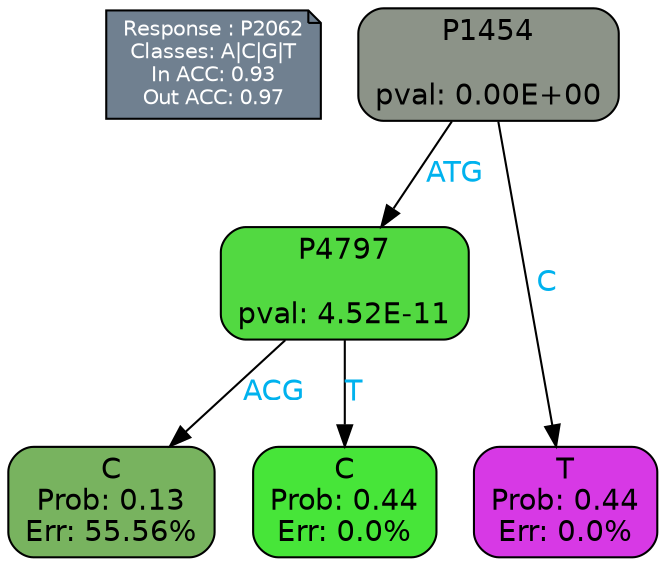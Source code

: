 digraph Tree {
node [shape=box, style="filled, rounded", color="black", fontname=helvetica] ;
graph [ranksep=equally, splines=polylines, bgcolor=transparent, dpi=600] ;
edge [fontname=helvetica] ;
LEGEND [label="Response : P2062
Classes: A|C|G|T
In ACC: 0.93
Out ACC: 0.97
",shape=note,align=left,style=filled,fillcolor="slategray",fontcolor="white",fontsize=10];1 [label="P1454

pval: 0.00E+00", fillcolor="#8c9388"] ;
2 [label="P4797

pval: 4.52E-11", fillcolor="#52d941"] ;
3 [label="C
Prob: 0.13
Err: 55.56%", fillcolor="#78b35f"] ;
4 [label="C
Prob: 0.44
Err: 0.0%", fillcolor="#47e539"] ;
5 [label="T
Prob: 0.44
Err: 0.0%", fillcolor="#d739e5"] ;
1 -> 2 [label="ATG",fontcolor=deepskyblue2] ;
1 -> 5 [label="C",fontcolor=deepskyblue2] ;
2 -> 3 [label="ACG",fontcolor=deepskyblue2] ;
2 -> 4 [label="T",fontcolor=deepskyblue2] ;
{rank = same; 3;4;5;}{rank = same; LEGEND;1;}}